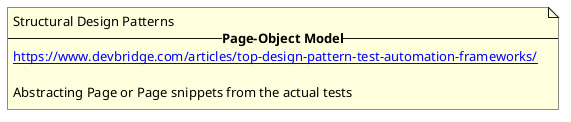 @startuml
note as TITLE
Structural Design Patterns
--**Page-Object Model**--
[[https://www.devbridge.com/articles/top-design-pattern-test-automation-frameworks/]]

Abstracting Page or Page snippets from the actual tests
end note


@enduml
